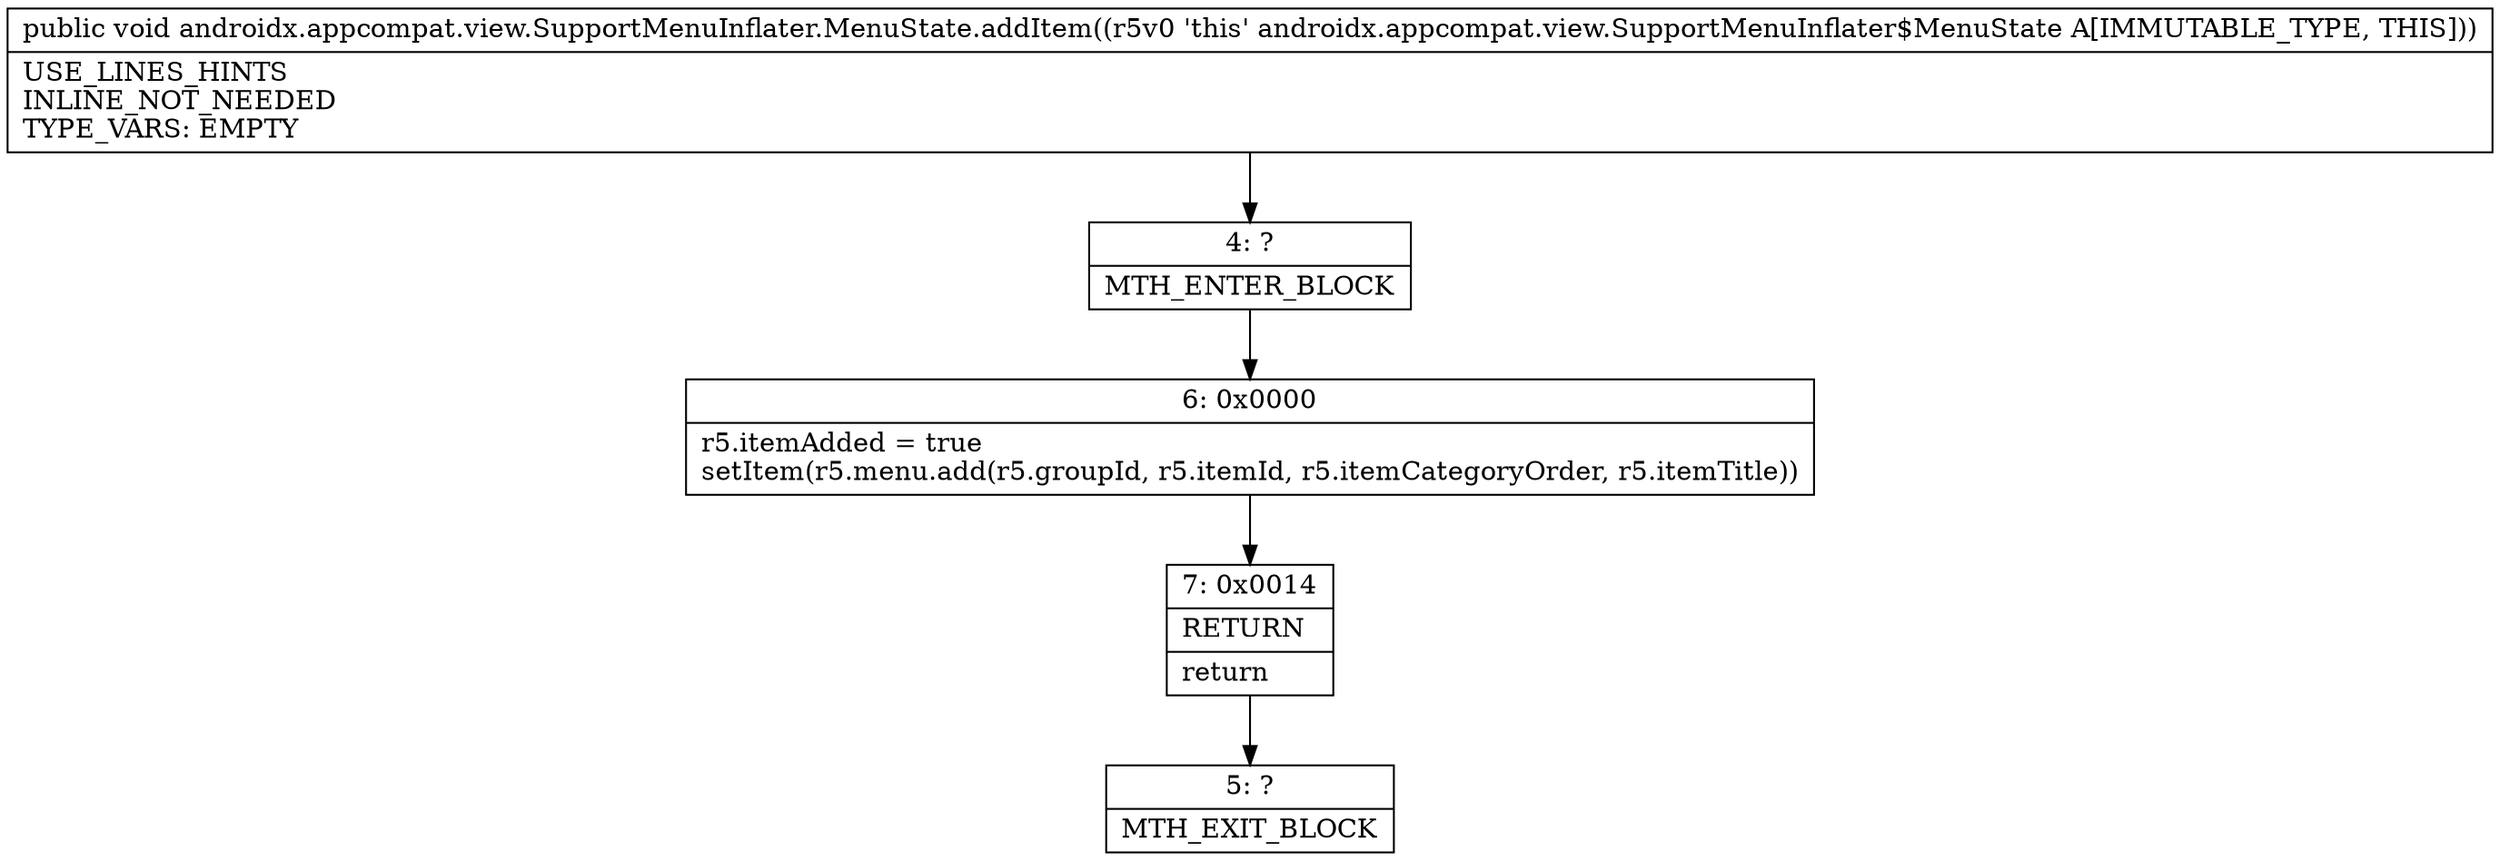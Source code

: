 digraph "CFG forandroidx.appcompat.view.SupportMenuInflater.MenuState.addItem()V" {
Node_4 [shape=record,label="{4\:\ ?|MTH_ENTER_BLOCK\l}"];
Node_6 [shape=record,label="{6\:\ 0x0000|r5.itemAdded = true\lsetItem(r5.menu.add(r5.groupId, r5.itemId, r5.itemCategoryOrder, r5.itemTitle))\l}"];
Node_7 [shape=record,label="{7\:\ 0x0014|RETURN\l|return\l}"];
Node_5 [shape=record,label="{5\:\ ?|MTH_EXIT_BLOCK\l}"];
MethodNode[shape=record,label="{public void androidx.appcompat.view.SupportMenuInflater.MenuState.addItem((r5v0 'this' androidx.appcompat.view.SupportMenuInflater$MenuState A[IMMUTABLE_TYPE, THIS]))  | USE_LINES_HINTS\lINLINE_NOT_NEEDED\lTYPE_VARS: EMPTY\l}"];
MethodNode -> Node_4;Node_4 -> Node_6;
Node_6 -> Node_7;
Node_7 -> Node_5;
}

